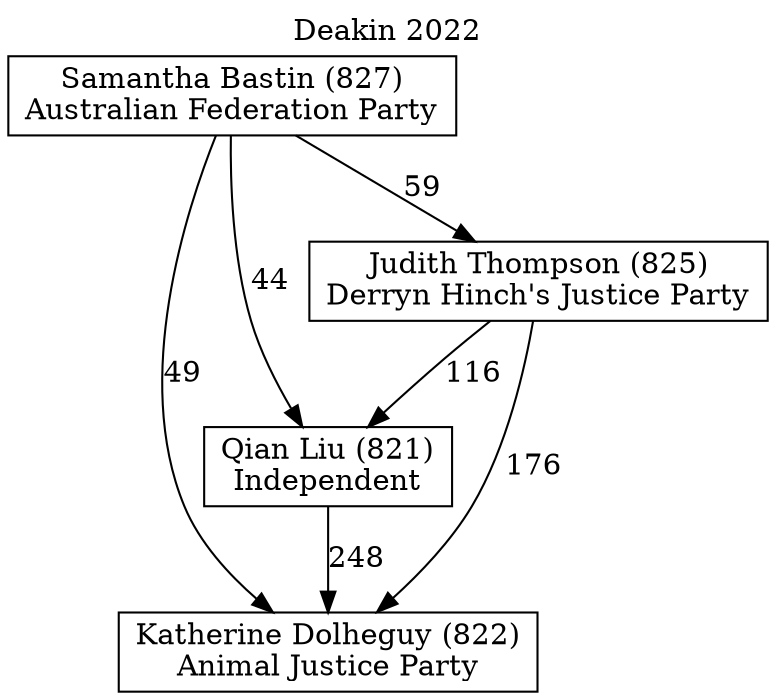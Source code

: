 // House preference flow
digraph "Katherine Dolheguy (822)_Deakin_2022" {
	graph [label="Deakin 2022" labelloc=t mclimit=10]
	node [shape=box]
	"Katherine Dolheguy (822)" [label="Katherine Dolheguy (822)
Animal Justice Party"]
	"Qian Liu (821)" [label="Qian Liu (821)
Independent"]
	"Samantha Bastin (827)" [label="Samantha Bastin (827)
Australian Federation Party"]
	"Judith Thompson (825)" [label="Judith Thompson (825)
Derryn Hinch's Justice Party"]
	"Judith Thompson (825)" -> "Katherine Dolheguy (822)" [label=176]
	"Samantha Bastin (827)" -> "Katherine Dolheguy (822)" [label=49]
	"Qian Liu (821)" -> "Katherine Dolheguy (822)" [label=248]
	"Samantha Bastin (827)" -> "Qian Liu (821)" [label=44]
	"Samantha Bastin (827)" -> "Judith Thompson (825)" [label=59]
	"Judith Thompson (825)" -> "Qian Liu (821)" [label=116]
}
